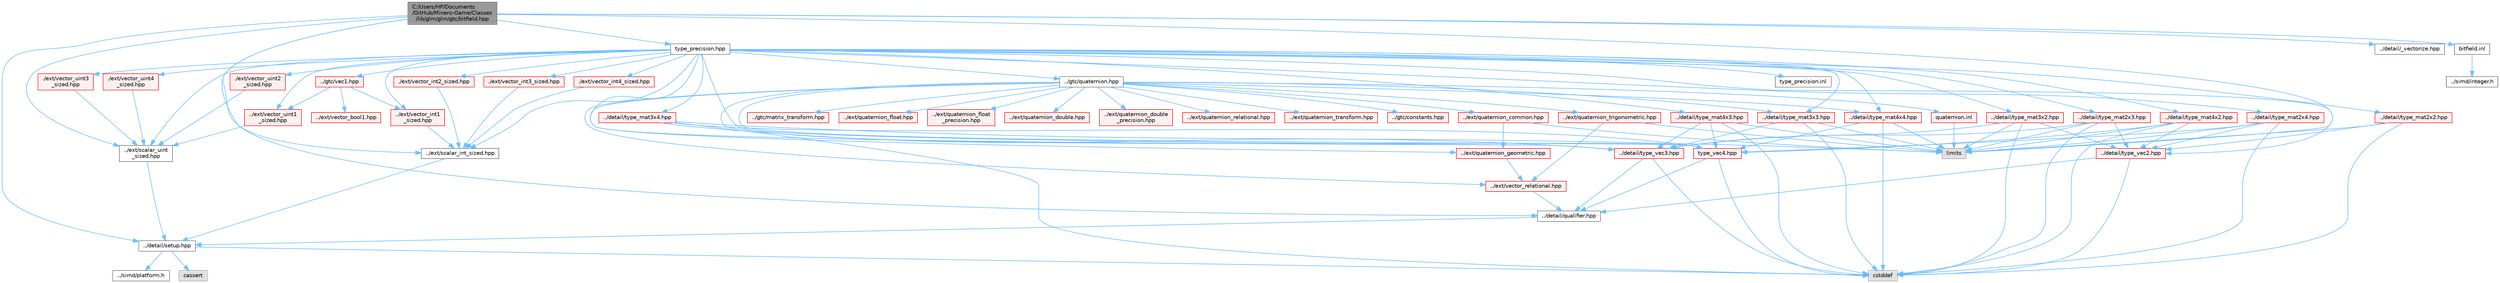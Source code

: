 digraph "C:/Users/HP/Documents/GitHub/Minero-Game/Classes/lib/glm/glm/gtc/bitfield.hpp"
{
 // LATEX_PDF_SIZE
  bgcolor="transparent";
  edge [fontname=Helvetica,fontsize=10,labelfontname=Helvetica,labelfontsize=10];
  node [fontname=Helvetica,fontsize=10,shape=box,height=0.2,width=0.4];
  Node1 [id="Node000001",label="C:/Users/HP/Documents\l/GitHub/Minero-Game/Classes\l/lib/glm/glm/gtc/bitfield.hpp",height=0.2,width=0.4,color="gray40", fillcolor="grey60", style="filled", fontcolor="black",tooltip=" "];
  Node1 -> Node2 [id="edge229_Node000001_Node000002",color="steelblue1",style="solid",tooltip=" "];
  Node2 [id="Node000002",label="../detail/setup.hpp",height=0.2,width=0.4,color="grey40", fillcolor="white", style="filled",URL="$_classes_2lib_2glm_2glm_2detail_2setup_8hpp.html",tooltip=" "];
  Node2 -> Node3 [id="edge230_Node000002_Node000003",color="steelblue1",style="solid",tooltip=" "];
  Node3 [id="Node000003",label="cassert",height=0.2,width=0.4,color="grey60", fillcolor="#E0E0E0", style="filled",tooltip=" "];
  Node2 -> Node4 [id="edge231_Node000002_Node000004",color="steelblue1",style="solid",tooltip=" "];
  Node4 [id="Node000004",label="cstddef",height=0.2,width=0.4,color="grey60", fillcolor="#E0E0E0", style="filled",tooltip=" "];
  Node2 -> Node5 [id="edge232_Node000002_Node000005",color="steelblue1",style="solid",tooltip=" "];
  Node5 [id="Node000005",label="../simd/platform.h",height=0.2,width=0.4,color="grey40", fillcolor="white", style="filled",URL="$_classes_2lib_2glm_2glm_2simd_2platform_8h.html",tooltip=" "];
  Node1 -> Node6 [id="edge233_Node000001_Node000006",color="steelblue1",style="solid",tooltip=" "];
  Node6 [id="Node000006",label="../ext/scalar_int_sized.hpp",height=0.2,width=0.4,color="grey40", fillcolor="white", style="filled",URL="$_classes_2lib_2glm_2glm_2ext_2scalar__int__sized_8hpp.html",tooltip=" "];
  Node6 -> Node2 [id="edge234_Node000006_Node000002",color="steelblue1",style="solid",tooltip=" "];
  Node1 -> Node7 [id="edge235_Node000001_Node000007",color="steelblue1",style="solid",tooltip=" "];
  Node7 [id="Node000007",label="../ext/scalar_uint\l_sized.hpp",height=0.2,width=0.4,color="grey40", fillcolor="white", style="filled",URL="$_classes_2lib_2glm_2glm_2ext_2scalar__uint__sized_8hpp.html",tooltip=" "];
  Node7 -> Node2 [id="edge236_Node000007_Node000002",color="steelblue1",style="solid",tooltip=" "];
  Node1 -> Node8 [id="edge237_Node000001_Node000008",color="steelblue1",style="solid",tooltip=" "];
  Node8 [id="Node000008",label="../detail/qualifier.hpp",height=0.2,width=0.4,color="grey40", fillcolor="white", style="filled",URL="$_classes_2lib_2glm_2glm_2detail_2qualifier_8hpp.html",tooltip=" "];
  Node8 -> Node2 [id="edge238_Node000008_Node000002",color="steelblue1",style="solid",tooltip=" "];
  Node1 -> Node9 [id="edge239_Node000001_Node000009",color="steelblue1",style="solid",tooltip=" "];
  Node9 [id="Node000009",label="../detail/_vectorize.hpp",height=0.2,width=0.4,color="grey40", fillcolor="white", style="filled",URL="$_classes_2lib_2glm_2glm_2detail_2__vectorize_8hpp.html",tooltip=" "];
  Node1 -> Node10 [id="edge240_Node000001_Node000010",color="steelblue1",style="solid",tooltip=" "];
  Node10 [id="Node000010",label="type_precision.hpp",height=0.2,width=0.4,color="grey40", fillcolor="white", style="filled",URL="$_classes_2lib_2glm_2glm_2gtc_2type__precision_8hpp.html",tooltip=" "];
  Node10 -> Node11 [id="edge241_Node000010_Node000011",color="steelblue1",style="solid",tooltip=" "];
  Node11 [id="Node000011",label="../gtc/quaternion.hpp",height=0.2,width=0.4,color="grey40", fillcolor="white", style="filled",URL="$_classes_2lib_2glm_2glm_2gtc_2quaternion_8hpp.html",tooltip=" "];
  Node11 -> Node12 [id="edge242_Node000011_Node000012",color="steelblue1",style="solid",tooltip=" "];
  Node12 [id="Node000012",label="../gtc/constants.hpp",height=0.2,width=0.4,color="red", fillcolor="#FFF0F0", style="filled",URL="$_classes_2lib_2glm_2glm_2gtc_2constants_8hpp.html",tooltip=" "];
  Node11 -> Node17 [id="edge243_Node000011_Node000017",color="steelblue1",style="solid",tooltip=" "];
  Node17 [id="Node000017",label="../gtc/matrix_transform.hpp",height=0.2,width=0.4,color="red", fillcolor="#FFF0F0", style="filled",URL="$_classes_2lib_2glm_2glm_2gtc_2matrix__transform_8hpp.html",tooltip=" "];
  Node11 -> Node147 [id="edge244_Node000011_Node000147",color="steelblue1",style="solid",tooltip=" "];
  Node147 [id="Node000147",label="../ext/vector_relational.hpp",height=0.2,width=0.4,color="red", fillcolor="#FFF0F0", style="filled",URL="$_classes_2lib_2glm_2glm_2ext_2vector__relational_8hpp.html",tooltip=" "];
  Node147 -> Node8 [id="edge245_Node000147_Node000008",color="steelblue1",style="solid",tooltip=" "];
  Node11 -> Node150 [id="edge246_Node000011_Node000150",color="steelblue1",style="solid",tooltip=" "];
  Node150 [id="Node000150",label="../ext/quaternion_common.hpp",height=0.2,width=0.4,color="red", fillcolor="#FFF0F0", style="filled",URL="$_classes_2lib_2glm_2glm_2ext_2quaternion__common_8hpp.html",tooltip=" "];
  Node150 -> Node151 [id="edge247_Node000150_Node000151",color="steelblue1",style="solid",tooltip=" "];
  Node151 [id="Node000151",label="../ext/quaternion_geometric.hpp",height=0.2,width=0.4,color="red", fillcolor="#FFF0F0", style="filled",URL="$_classes_2lib_2glm_2glm_2ext_2quaternion__geometric_8hpp.html",tooltip=" "];
  Node151 -> Node147 [id="edge248_Node000151_Node000147",color="steelblue1",style="solid",tooltip=" "];
  Node150 -> Node15 [id="edge249_Node000150_Node000015",color="steelblue1",style="solid",tooltip=" "];
  Node15 [id="Node000015",label="limits",height=0.2,width=0.4,color="grey60", fillcolor="#E0E0E0", style="filled",tooltip=" "];
  Node11 -> Node155 [id="edge250_Node000011_Node000155",color="steelblue1",style="solid",tooltip=" "];
  Node155 [id="Node000155",label="../ext/quaternion_float.hpp",height=0.2,width=0.4,color="red", fillcolor="#FFF0F0", style="filled",URL="$_classes_2lib_2glm_2glm_2ext_2quaternion__float_8hpp.html",tooltip=" "];
  Node11 -> Node160 [id="edge251_Node000011_Node000160",color="steelblue1",style="solid",tooltip=" "];
  Node160 [id="Node000160",label="../ext/quaternion_float\l_precision.hpp",height=0.2,width=0.4,color="red", fillcolor="#FFF0F0", style="filled",URL="$_classes_2lib_2glm_2glm_2ext_2quaternion__float__precision_8hpp.html",tooltip=" "];
  Node11 -> Node161 [id="edge252_Node000011_Node000161",color="steelblue1",style="solid",tooltip=" "];
  Node161 [id="Node000161",label="../ext/quaternion_double.hpp",height=0.2,width=0.4,color="red", fillcolor="#FFF0F0", style="filled",URL="$_classes_2lib_2glm_2glm_2ext_2quaternion__double_8hpp.html",tooltip=" "];
  Node11 -> Node162 [id="edge253_Node000011_Node000162",color="steelblue1",style="solid",tooltip=" "];
  Node162 [id="Node000162",label="../ext/quaternion_double\l_precision.hpp",height=0.2,width=0.4,color="red", fillcolor="#FFF0F0", style="filled",URL="$_classes_2lib_2glm_2glm_2ext_2quaternion__double__precision_8hpp.html",tooltip=" "];
  Node11 -> Node157 [id="edge254_Node000011_Node000157",color="steelblue1",style="solid",tooltip=" "];
  Node157 [id="Node000157",label="../ext/quaternion_relational.hpp",height=0.2,width=0.4,color="red", fillcolor="#FFF0F0", style="filled",URL="$_classes_2lib_2glm_2glm_2ext_2quaternion__relational_8hpp.html",tooltip=" "];
  Node11 -> Node151 [id="edge255_Node000011_Node000151",color="steelblue1",style="solid",tooltip=" "];
  Node11 -> Node163 [id="edge256_Node000011_Node000163",color="steelblue1",style="solid",tooltip=" "];
  Node163 [id="Node000163",label="../ext/quaternion_trigonometric.hpp",height=0.2,width=0.4,color="red", fillcolor="#FFF0F0", style="filled",URL="$_classes_2lib_2glm_2glm_2ext_2quaternion__trigonometric_8hpp.html",tooltip=" "];
  Node163 -> Node147 [id="edge257_Node000163_Node000147",color="steelblue1",style="solid",tooltip=" "];
  Node163 -> Node15 [id="edge258_Node000163_Node000015",color="steelblue1",style="solid",tooltip=" "];
  Node11 -> Node165 [id="edge259_Node000011_Node000165",color="steelblue1",style="solid",tooltip=" "];
  Node165 [id="Node000165",label="../ext/quaternion_transform.hpp",height=0.2,width=0.4,color="red", fillcolor="#FFF0F0", style="filled",URL="$_classes_2lib_2glm_2glm_2ext_2quaternion__transform_8hpp.html",tooltip=" "];
  Node11 -> Node93 [id="edge260_Node000011_Node000093",color="steelblue1",style="solid",tooltip=" "];
  Node93 [id="Node000093",label="../detail/type_mat3x3.hpp",height=0.2,width=0.4,color="red", fillcolor="#FFF0F0", style="filled",URL="$_classes_2lib_2glm_2glm_2detail_2type__mat3x3_8hpp.html",tooltip=" "];
  Node93 -> Node41 [id="edge261_Node000093_Node000041",color="steelblue1",style="solid",tooltip=" "];
  Node41 [id="Node000041",label="../detail/type_vec3.hpp",height=0.2,width=0.4,color="red", fillcolor="#FFF0F0", style="filled",URL="$_classes_2lib_2glm_2glm_2detail_2type__vec3_8hpp.html",tooltip=" "];
  Node41 -> Node8 [id="edge262_Node000041_Node000008",color="steelblue1",style="solid",tooltip=" "];
  Node41 -> Node4 [id="edge263_Node000041_Node000004",color="steelblue1",style="solid",tooltip=" "];
  Node93 -> Node15 [id="edge264_Node000093_Node000015",color="steelblue1",style="solid",tooltip=" "];
  Node93 -> Node4 [id="edge265_Node000093_Node000004",color="steelblue1",style="solid",tooltip=" "];
  Node11 -> Node20 [id="edge266_Node000011_Node000020",color="steelblue1",style="solid",tooltip=" "];
  Node20 [id="Node000020",label="../detail/type_mat4x4.hpp",height=0.2,width=0.4,color="red", fillcolor="#FFF0F0", style="filled",URL="$_classes_2lib_2glm_2glm_2detail_2type__mat4x4_8hpp.html",tooltip=" "];
  Node20 -> Node21 [id="edge267_Node000020_Node000021",color="steelblue1",style="solid",tooltip=" "];
  Node21 [id="Node000021",label="type_vec4.hpp",height=0.2,width=0.4,color="red", fillcolor="#FFF0F0", style="filled",URL="$_classes_2lib_2glm_2glm_2detail_2type__vec4_8hpp.html",tooltip=" "];
  Node21 -> Node8 [id="edge268_Node000021_Node000008",color="steelblue1",style="solid",tooltip=" "];
  Node21 -> Node4 [id="edge269_Node000021_Node000004",color="steelblue1",style="solid",tooltip=" "];
  Node20 -> Node15 [id="edge270_Node000020_Node000015",color="steelblue1",style="solid",tooltip=" "];
  Node20 -> Node4 [id="edge271_Node000020_Node000004",color="steelblue1",style="solid",tooltip=" "];
  Node11 -> Node41 [id="edge272_Node000011_Node000041",color="steelblue1",style="solid",tooltip=" "];
  Node11 -> Node21 [id="edge273_Node000011_Node000021",color="steelblue1",style="solid",tooltip=" "];
  Node11 -> Node167 [id="edge274_Node000011_Node000167",color="steelblue1",style="solid",tooltip=" "];
  Node167 [id="Node000167",label="quaternion.inl",height=0.2,width=0.4,color="red", fillcolor="#FFF0F0", style="filled",URL="$_classes_2lib_2glm_2glm_2gtc_2quaternion_8inl.html",tooltip=" "];
  Node167 -> Node15 [id="edge275_Node000167_Node000015",color="steelblue1",style="solid",tooltip=" "];
  Node10 -> Node170 [id="edge276_Node000010_Node000170",color="steelblue1",style="solid",tooltip=" "];
  Node170 [id="Node000170",label="../gtc/vec1.hpp",height=0.2,width=0.4,color="red", fillcolor="#FFF0F0", style="filled",URL="$_classes_2lib_2glm_2glm_2gtc_2vec1_8hpp.html",tooltip=" "];
  Node170 -> Node171 [id="edge277_Node000170_Node000171",color="steelblue1",style="solid",tooltip=" "];
  Node171 [id="Node000171",label="../ext/vector_bool1.hpp",height=0.2,width=0.4,color="red", fillcolor="#FFF0F0", style="filled",URL="$_classes_2lib_2glm_2glm_2ext_2vector__bool1_8hpp.html",tooltip=" "];
  Node170 -> Node178 [id="edge278_Node000170_Node000178",color="steelblue1",style="solid",tooltip=" "];
  Node178 [id="Node000178",label="../ext/vector_int1\l_sized.hpp",height=0.2,width=0.4,color="red", fillcolor="#FFF0F0", style="filled",URL="$_classes_2lib_2glm_2glm_2ext_2vector__int1__sized_8hpp.html",tooltip=" "];
  Node178 -> Node6 [id="edge279_Node000178_Node000006",color="steelblue1",style="solid",tooltip=" "];
  Node170 -> Node180 [id="edge280_Node000170_Node000180",color="steelblue1",style="solid",tooltip=" "];
  Node180 [id="Node000180",label="../ext/vector_uint1\l_sized.hpp",height=0.2,width=0.4,color="red", fillcolor="#FFF0F0", style="filled",URL="$_classes_2lib_2glm_2glm_2ext_2vector__uint1__sized_8hpp.html",tooltip=" "];
  Node180 -> Node7 [id="edge281_Node000180_Node000007",color="steelblue1",style="solid",tooltip=" "];
  Node10 -> Node178 [id="edge282_Node000010_Node000178",color="steelblue1",style="solid",tooltip=" "];
  Node10 -> Node36 [id="edge283_Node000010_Node000036",color="steelblue1",style="solid",tooltip=" "];
  Node36 [id="Node000036",label="./ext/vector_int2_sized.hpp",height=0.2,width=0.4,color="red", fillcolor="#FFF0F0", style="filled",URL="$_classes_2lib_2glm_2glm_2ext_2vector__int2__sized_8hpp.html",tooltip=" "];
  Node36 -> Node6 [id="edge284_Node000036_Node000006",color="steelblue1",style="solid",tooltip=" "];
  Node10 -> Node49 [id="edge285_Node000010_Node000049",color="steelblue1",style="solid",tooltip=" "];
  Node49 [id="Node000049",label="./ext/vector_int3_sized.hpp",height=0.2,width=0.4,color="red", fillcolor="#FFF0F0", style="filled",URL="$_classes_2lib_2glm_2glm_2ext_2vector__int3__sized_8hpp.html",tooltip=" "];
  Node49 -> Node6 [id="edge286_Node000049_Node000006",color="steelblue1",style="solid",tooltip=" "];
  Node10 -> Node60 [id="edge287_Node000010_Node000060",color="steelblue1",style="solid",tooltip=" "];
  Node60 [id="Node000060",label="./ext/vector_int4_sized.hpp",height=0.2,width=0.4,color="red", fillcolor="#FFF0F0", style="filled",URL="$_classes_2lib_2glm_2glm_2ext_2vector__int4__sized_8hpp.html",tooltip=" "];
  Node60 -> Node6 [id="edge288_Node000060_Node000006",color="steelblue1",style="solid",tooltip=" "];
  Node10 -> Node6 [id="edge289_Node000010_Node000006",color="steelblue1",style="solid",tooltip=" "];
  Node10 -> Node180 [id="edge290_Node000010_Node000180",color="steelblue1",style="solid",tooltip=" "];
  Node10 -> Node38 [id="edge291_Node000010_Node000038",color="steelblue1",style="solid",tooltip=" "];
  Node38 [id="Node000038",label="./ext/vector_uint2\l_sized.hpp",height=0.2,width=0.4,color="red", fillcolor="#FFF0F0", style="filled",URL="$_classes_2lib_2glm_2glm_2ext_2vector__uint2__sized_8hpp.html",tooltip=" "];
  Node38 -> Node7 [id="edge292_Node000038_Node000007",color="steelblue1",style="solid",tooltip=" "];
  Node10 -> Node51 [id="edge293_Node000010_Node000051",color="steelblue1",style="solid",tooltip=" "];
  Node51 [id="Node000051",label="./ext/vector_uint3\l_sized.hpp",height=0.2,width=0.4,color="red", fillcolor="#FFF0F0", style="filled",URL="$_classes_2lib_2glm_2glm_2ext_2vector__uint3__sized_8hpp.html",tooltip=" "];
  Node51 -> Node7 [id="edge294_Node000051_Node000007",color="steelblue1",style="solid",tooltip=" "];
  Node10 -> Node62 [id="edge295_Node000010_Node000062",color="steelblue1",style="solid",tooltip=" "];
  Node62 [id="Node000062",label="./ext/vector_uint4\l_sized.hpp",height=0.2,width=0.4,color="red", fillcolor="#FFF0F0", style="filled",URL="$_classes_2lib_2glm_2glm_2ext_2vector__uint4__sized_8hpp.html",tooltip=" "];
  Node62 -> Node7 [id="edge296_Node000062_Node000007",color="steelblue1",style="solid",tooltip=" "];
  Node10 -> Node7 [id="edge297_Node000010_Node000007",color="steelblue1",style="solid",tooltip=" "];
  Node10 -> Node28 [id="edge298_Node000010_Node000028",color="steelblue1",style="solid",tooltip=" "];
  Node28 [id="Node000028",label="../detail/type_vec2.hpp",height=0.2,width=0.4,color="red", fillcolor="#FFF0F0", style="filled",URL="$_classes_2lib_2glm_2glm_2detail_2type__vec2_8hpp.html",tooltip=" "];
  Node28 -> Node8 [id="edge299_Node000028_Node000008",color="steelblue1",style="solid",tooltip=" "];
  Node28 -> Node4 [id="edge300_Node000028_Node000004",color="steelblue1",style="solid",tooltip=" "];
  Node10 -> Node41 [id="edge301_Node000010_Node000041",color="steelblue1",style="solid",tooltip=" "];
  Node10 -> Node21 [id="edge302_Node000010_Node000021",color="steelblue1",style="solid",tooltip=" "];
  Node10 -> Node65 [id="edge303_Node000010_Node000065",color="steelblue1",style="solid",tooltip=" "];
  Node65 [id="Node000065",label="../detail/type_mat2x2.hpp",height=0.2,width=0.4,color="red", fillcolor="#FFF0F0", style="filled",URL="$_classes_2lib_2glm_2glm_2detail_2type__mat2x2_8hpp.html",tooltip=" "];
  Node65 -> Node28 [id="edge304_Node000065_Node000028",color="steelblue1",style="solid",tooltip=" "];
  Node65 -> Node15 [id="edge305_Node000065_Node000015",color="steelblue1",style="solid",tooltip=" "];
  Node65 -> Node4 [id="edge306_Node000065_Node000004",color="steelblue1",style="solid",tooltip=" "];
  Node10 -> Node72 [id="edge307_Node000010_Node000072",color="steelblue1",style="solid",tooltip=" "];
  Node72 [id="Node000072",label="../detail/type_mat2x3.hpp",height=0.2,width=0.4,color="red", fillcolor="#FFF0F0", style="filled",URL="$_classes_2lib_2glm_2glm_2detail_2type__mat2x3_8hpp.html",tooltip=" "];
  Node72 -> Node28 [id="edge308_Node000072_Node000028",color="steelblue1",style="solid",tooltip=" "];
  Node72 -> Node41 [id="edge309_Node000072_Node000041",color="steelblue1",style="solid",tooltip=" "];
  Node72 -> Node15 [id="edge310_Node000072_Node000015",color="steelblue1",style="solid",tooltip=" "];
  Node72 -> Node4 [id="edge311_Node000072_Node000004",color="steelblue1",style="solid",tooltip=" "];
  Node10 -> Node79 [id="edge312_Node000010_Node000079",color="steelblue1",style="solid",tooltip=" "];
  Node79 [id="Node000079",label="../detail/type_mat2x4.hpp",height=0.2,width=0.4,color="red", fillcolor="#FFF0F0", style="filled",URL="$_classes_2lib_2glm_2glm_2detail_2type__mat2x4_8hpp.html",tooltip=" "];
  Node79 -> Node28 [id="edge313_Node000079_Node000028",color="steelblue1",style="solid",tooltip=" "];
  Node79 -> Node21 [id="edge314_Node000079_Node000021",color="steelblue1",style="solid",tooltip=" "];
  Node79 -> Node15 [id="edge315_Node000079_Node000015",color="steelblue1",style="solid",tooltip=" "];
  Node79 -> Node4 [id="edge316_Node000079_Node000004",color="steelblue1",style="solid",tooltip=" "];
  Node10 -> Node86 [id="edge317_Node000010_Node000086",color="steelblue1",style="solid",tooltip=" "];
  Node86 [id="Node000086",label="../detail/type_mat3x2.hpp",height=0.2,width=0.4,color="red", fillcolor="#FFF0F0", style="filled",URL="$_classes_2lib_2glm_2glm_2detail_2type__mat3x2_8hpp.html",tooltip=" "];
  Node86 -> Node28 [id="edge318_Node000086_Node000028",color="steelblue1",style="solid",tooltip=" "];
  Node86 -> Node41 [id="edge319_Node000086_Node000041",color="steelblue1",style="solid",tooltip=" "];
  Node86 -> Node15 [id="edge320_Node000086_Node000015",color="steelblue1",style="solid",tooltip=" "];
  Node86 -> Node4 [id="edge321_Node000086_Node000004",color="steelblue1",style="solid",tooltip=" "];
  Node10 -> Node93 [id="edge322_Node000010_Node000093",color="steelblue1",style="solid",tooltip=" "];
  Node10 -> Node100 [id="edge323_Node000010_Node000100",color="steelblue1",style="solid",tooltip=" "];
  Node100 [id="Node000100",label="../detail/type_mat3x4.hpp",height=0.2,width=0.4,color="red", fillcolor="#FFF0F0", style="filled",URL="$_classes_2lib_2glm_2glm_2detail_2type__mat3x4_8hpp.html",tooltip=" "];
  Node100 -> Node41 [id="edge324_Node000100_Node000041",color="steelblue1",style="solid",tooltip=" "];
  Node100 -> Node21 [id="edge325_Node000100_Node000021",color="steelblue1",style="solid",tooltip=" "];
  Node100 -> Node15 [id="edge326_Node000100_Node000015",color="steelblue1",style="solid",tooltip=" "];
  Node100 -> Node4 [id="edge327_Node000100_Node000004",color="steelblue1",style="solid",tooltip=" "];
  Node10 -> Node107 [id="edge328_Node000010_Node000107",color="steelblue1",style="solid",tooltip=" "];
  Node107 [id="Node000107",label="../detail/type_mat4x2.hpp",height=0.2,width=0.4,color="red", fillcolor="#FFF0F0", style="filled",URL="$_classes_2lib_2glm_2glm_2detail_2type__mat4x2_8hpp.html",tooltip=" "];
  Node107 -> Node28 [id="edge329_Node000107_Node000028",color="steelblue1",style="solid",tooltip=" "];
  Node107 -> Node21 [id="edge330_Node000107_Node000021",color="steelblue1",style="solid",tooltip=" "];
  Node107 -> Node15 [id="edge331_Node000107_Node000015",color="steelblue1",style="solid",tooltip=" "];
  Node107 -> Node4 [id="edge332_Node000107_Node000004",color="steelblue1",style="solid",tooltip=" "];
  Node10 -> Node114 [id="edge333_Node000010_Node000114",color="steelblue1",style="solid",tooltip=" "];
  Node114 [id="Node000114",label="../detail/type_mat4x3.hpp",height=0.2,width=0.4,color="red", fillcolor="#FFF0F0", style="filled",URL="$_classes_2lib_2glm_2glm_2detail_2type__mat4x3_8hpp.html",tooltip=" "];
  Node114 -> Node41 [id="edge334_Node000114_Node000041",color="steelblue1",style="solid",tooltip=" "];
  Node114 -> Node21 [id="edge335_Node000114_Node000021",color="steelblue1",style="solid",tooltip=" "];
  Node114 -> Node15 [id="edge336_Node000114_Node000015",color="steelblue1",style="solid",tooltip=" "];
  Node114 -> Node4 [id="edge337_Node000114_Node000004",color="steelblue1",style="solid",tooltip=" "];
  Node10 -> Node20 [id="edge338_Node000010_Node000020",color="steelblue1",style="solid",tooltip=" "];
  Node10 -> Node181 [id="edge339_Node000010_Node000181",color="steelblue1",style="solid",tooltip=" "];
  Node181 [id="Node000181",label="type_precision.inl",height=0.2,width=0.4,color="grey40", fillcolor="white", style="filled",URL="$_classes_2lib_2glm_2glm_2gtc_2type__precision_8inl.html",tooltip=" "];
  Node1 -> Node15 [id="edge340_Node000001_Node000015",color="steelblue1",style="solid",tooltip=" "];
  Node1 -> Node182 [id="edge341_Node000001_Node000182",color="steelblue1",style="solid",tooltip=" "];
  Node182 [id="Node000182",label="bitfield.inl",height=0.2,width=0.4,color="grey40", fillcolor="white", style="filled",URL="$_classes_2lib_2glm_2glm_2gtc_2bitfield_8inl.html",tooltip=" "];
  Node182 -> Node183 [id="edge342_Node000182_Node000183",color="steelblue1",style="solid",tooltip=" "];
  Node183 [id="Node000183",label="../simd/integer.h",height=0.2,width=0.4,color="grey40", fillcolor="white", style="filled",URL="$_classes_2lib_2glm_2glm_2simd_2integer_8h.html",tooltip=" "];
}
